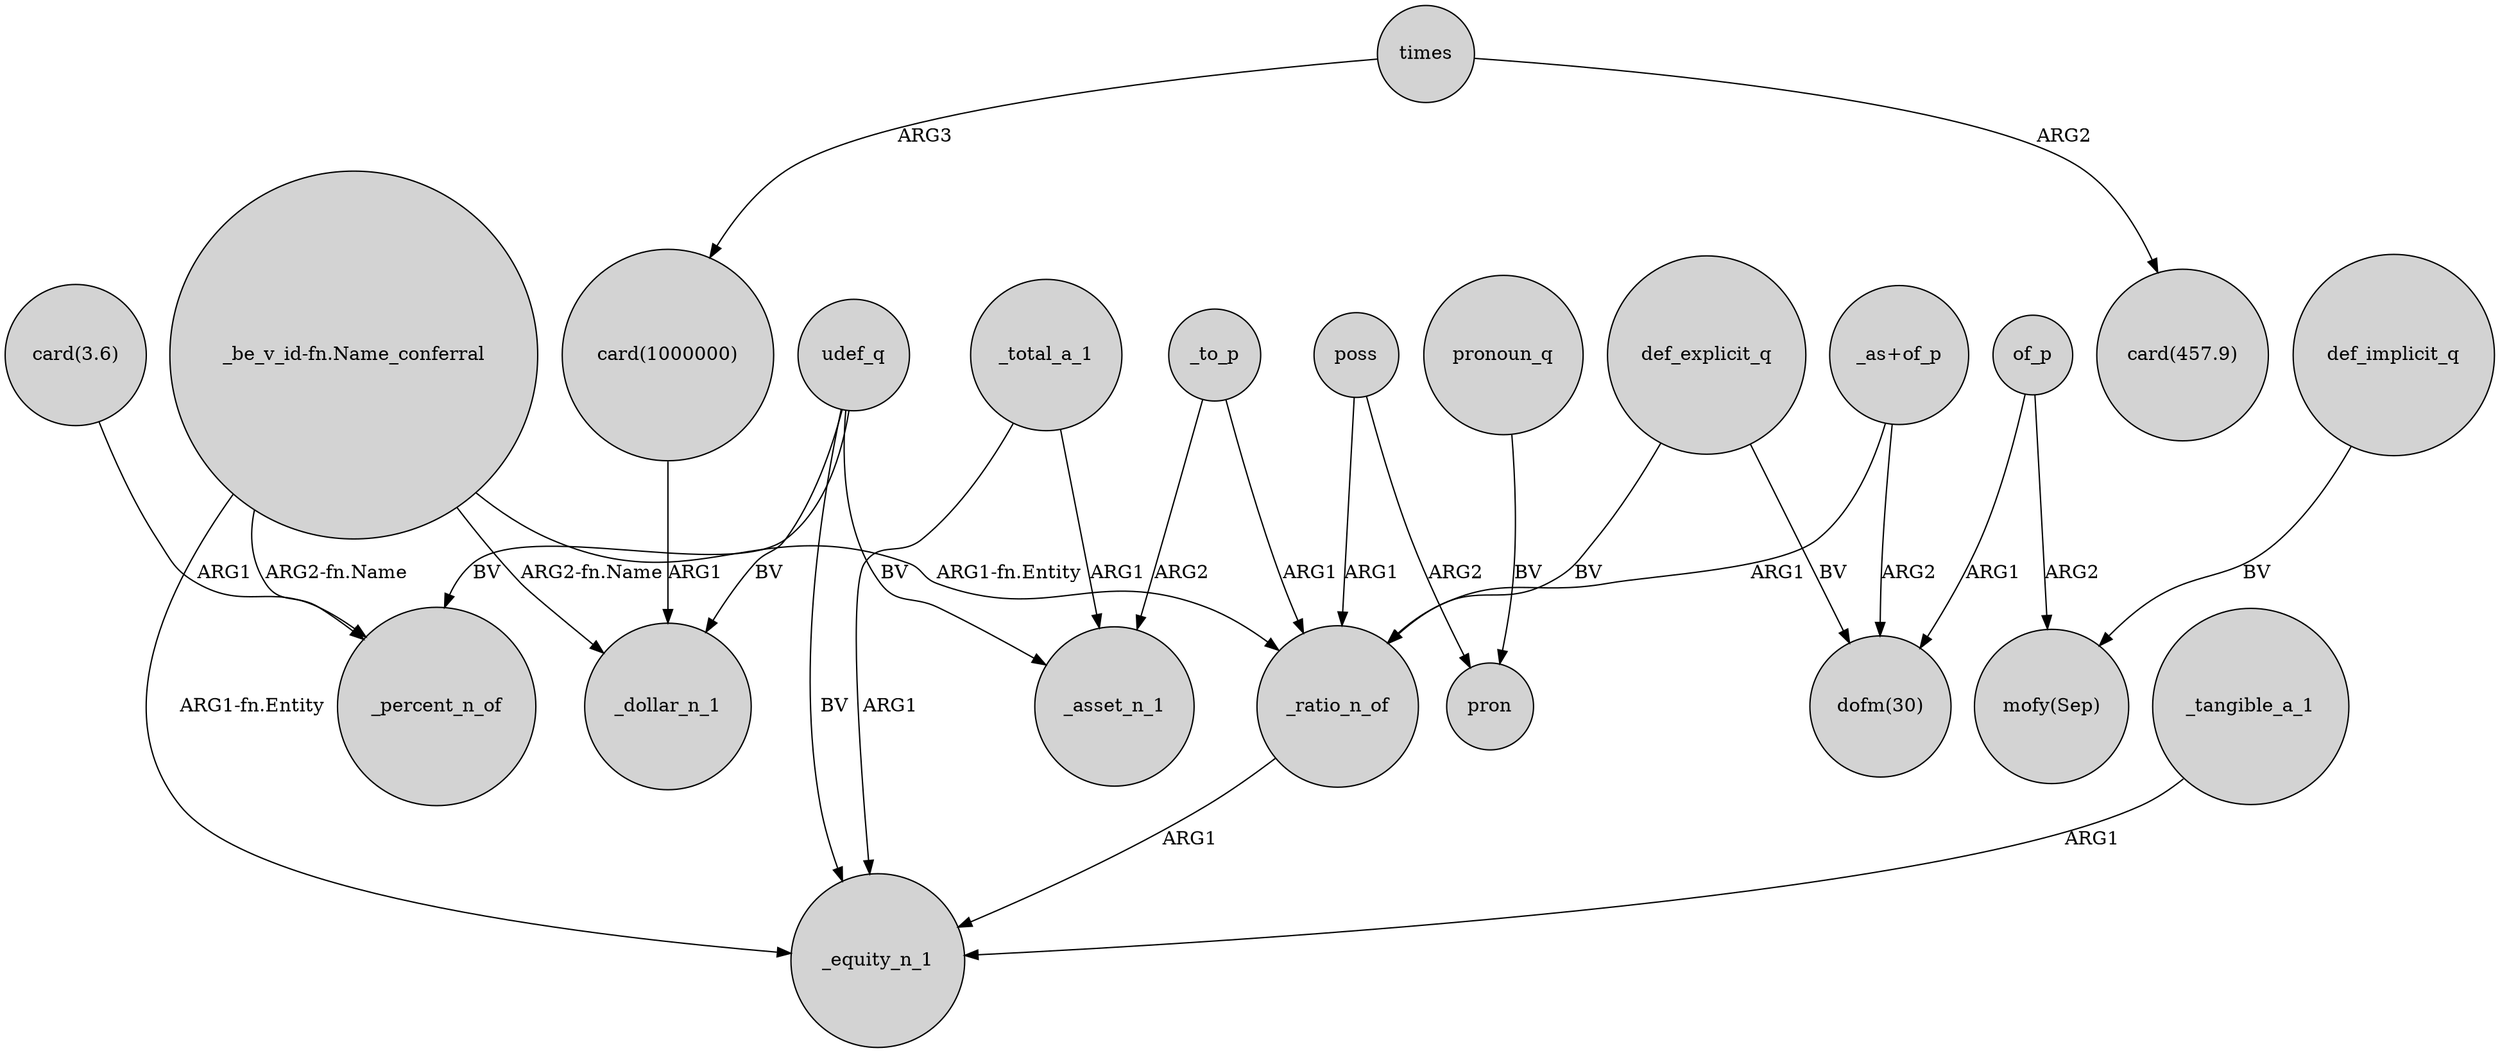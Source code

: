 digraph {
	node [shape=circle style=filled]
	"_be_v_id-fn.Name_conferral" -> _percent_n_of [label="ARG2-fn.Name"]
	_total_a_1 -> _equity_n_1 [label=ARG1]
	"_as+of_p" -> _ratio_n_of [label=ARG1]
	udef_q -> _equity_n_1 [label=BV]
	times -> "card(1000000)" [label=ARG3]
	_to_p -> _ratio_n_of [label=ARG1]
	"_be_v_id-fn.Name_conferral" -> _equity_n_1 [label="ARG1-fn.Entity"]
	def_implicit_q -> "mofy(Sep)" [label=BV]
	"_as+of_p" -> "dofm(30)" [label=ARG2]
	"card(3.6)" -> _percent_n_of [label=ARG1]
	def_explicit_q -> "dofm(30)" [label=BV]
	of_p -> "mofy(Sep)" [label=ARG2]
	udef_q -> _asset_n_1 [label=BV]
	"_be_v_id-fn.Name_conferral" -> _ratio_n_of [label="ARG1-fn.Entity"]
	pronoun_q -> pron [label=BV]
	poss -> pron [label=ARG2]
	_tangible_a_1 -> _equity_n_1 [label=ARG1]
	poss -> _ratio_n_of [label=ARG1]
	udef_q -> _percent_n_of [label=BV]
	udef_q -> _dollar_n_1 [label=BV]
	"card(1000000)" -> _dollar_n_1 [label=ARG1]
	_to_p -> _asset_n_1 [label=ARG2]
	def_explicit_q -> _ratio_n_of [label=BV]
	of_p -> "dofm(30)" [label=ARG1]
	_total_a_1 -> _asset_n_1 [label=ARG1]
	_ratio_n_of -> _equity_n_1 [label=ARG1]
	times -> "card(457.9)" [label=ARG2]
	"_be_v_id-fn.Name_conferral" -> _dollar_n_1 [label="ARG2-fn.Name"]
}
